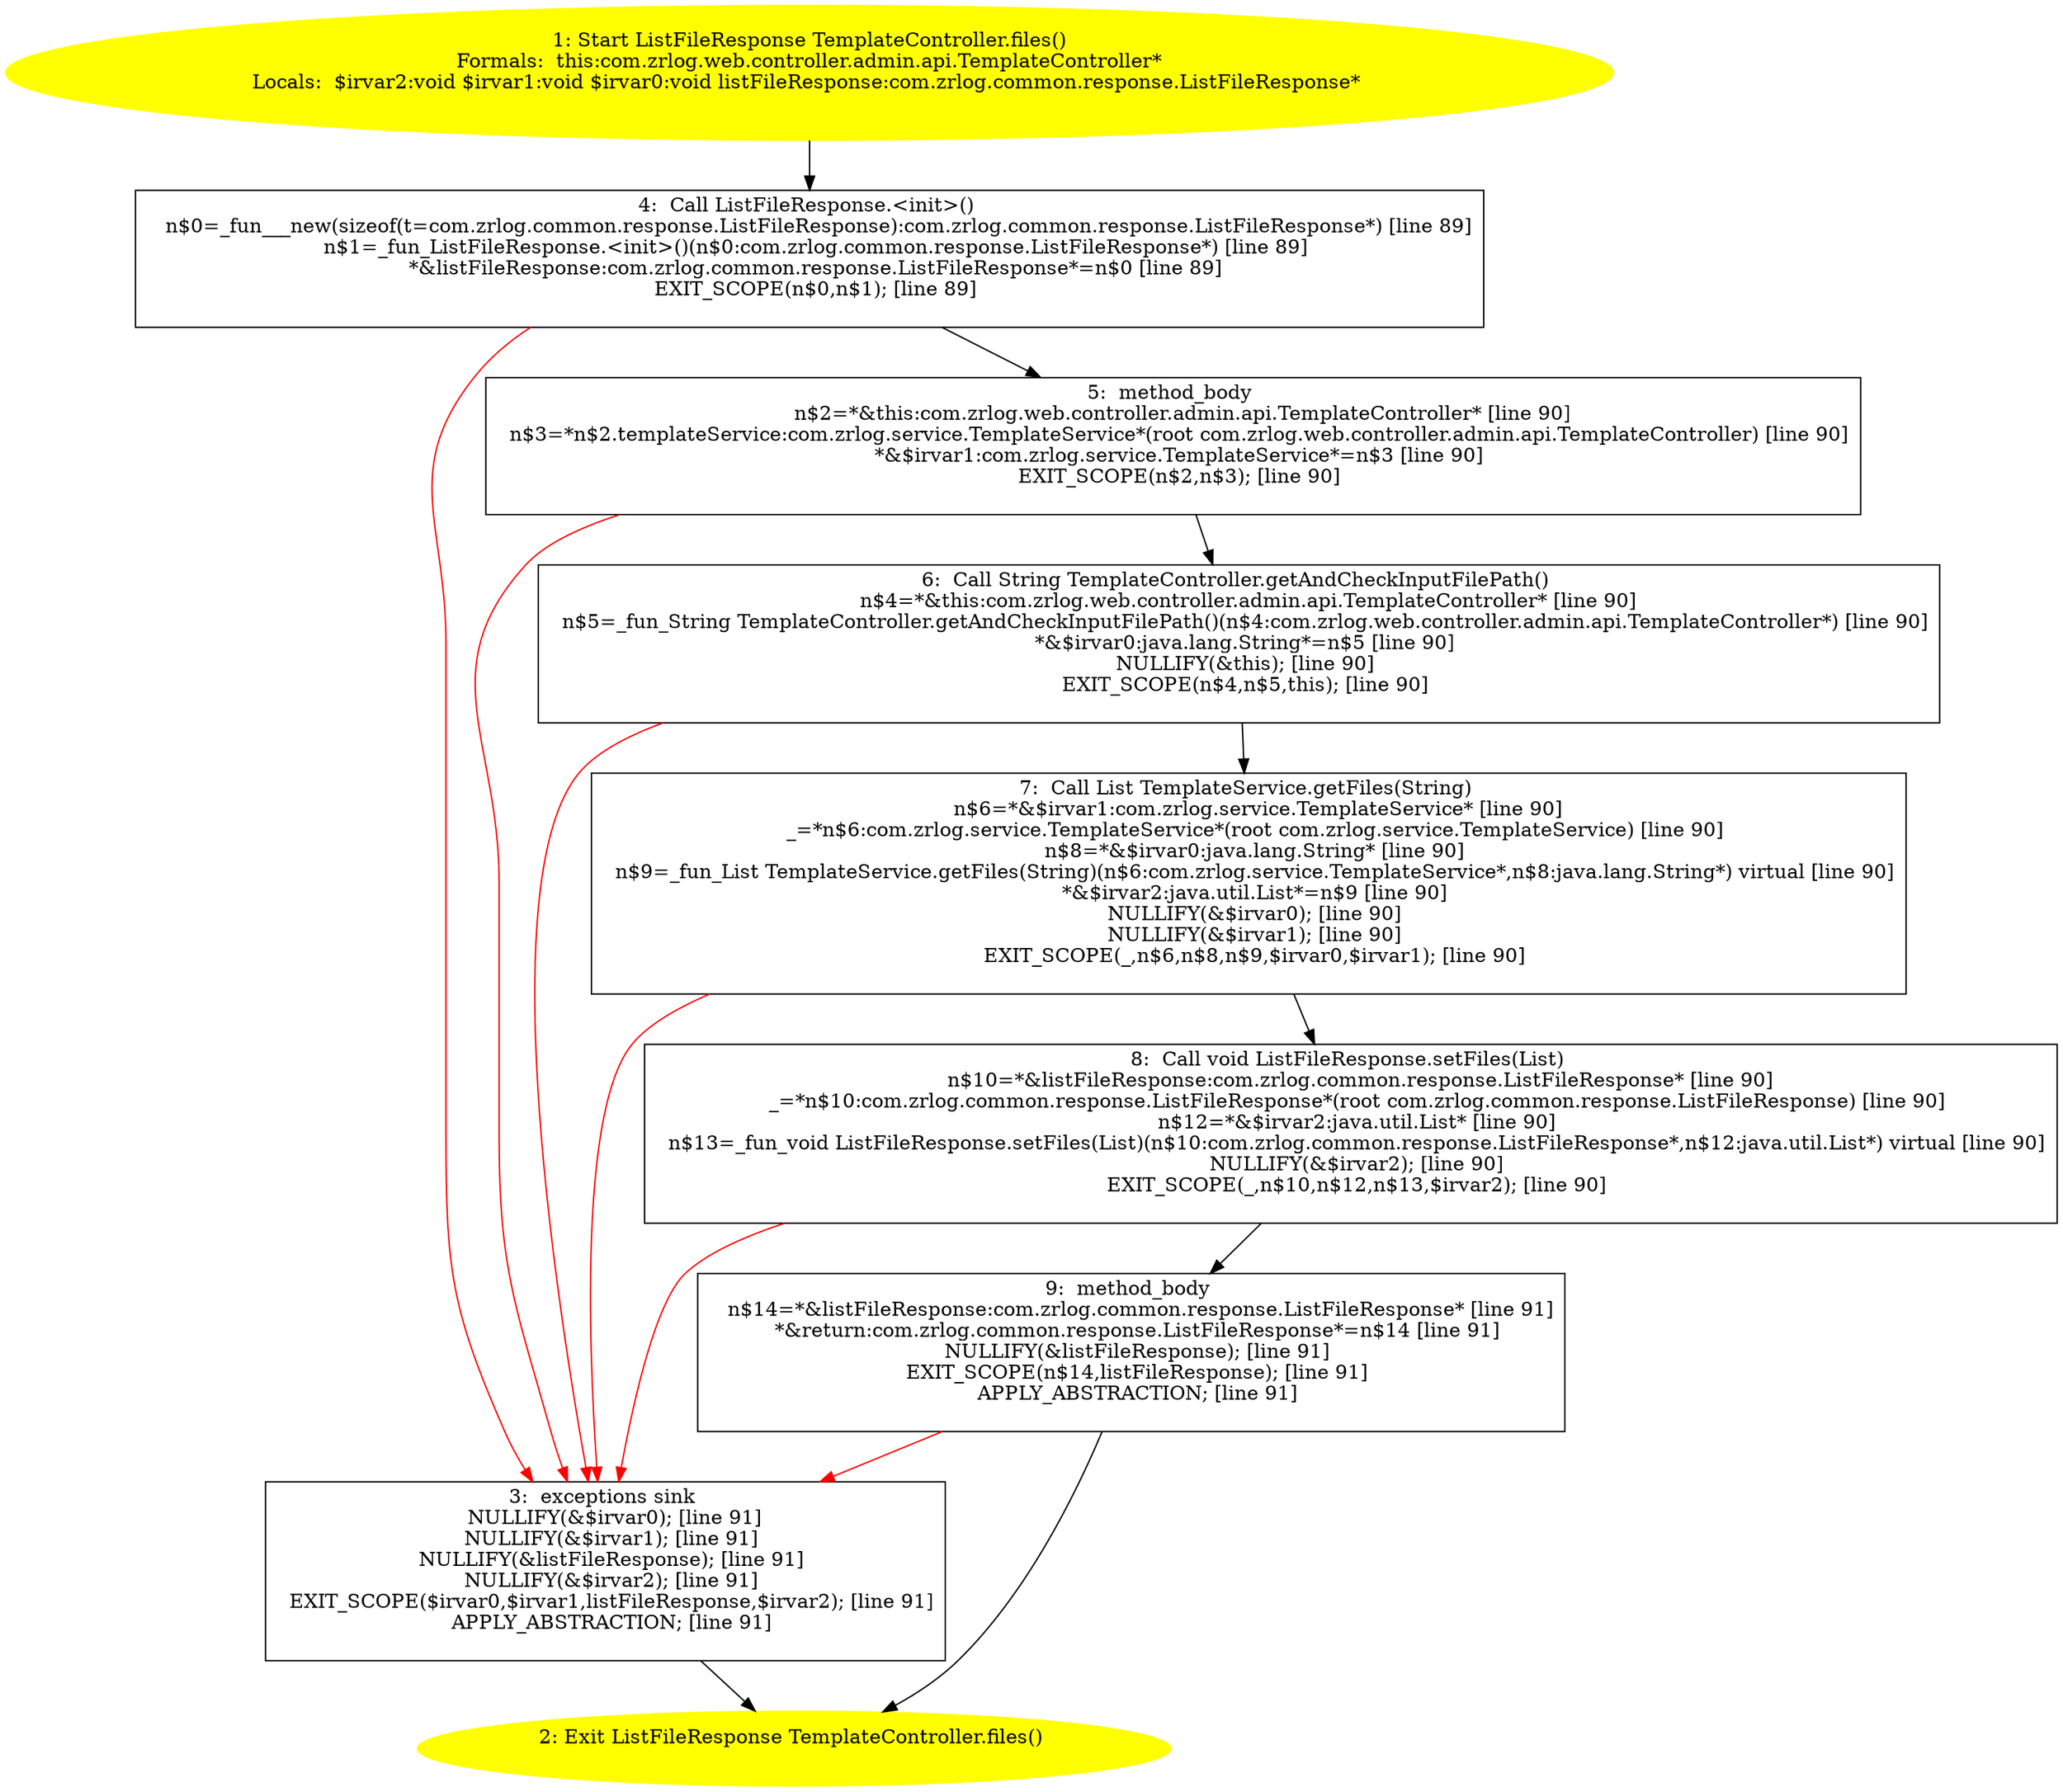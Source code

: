 /* @generated */
digraph cfg {
"com.zrlog.web.controller.admin.api.TemplateController.files():com.zrlog.common.response.ListFileResp.d6bb60d23dc9a257d09b9a5389b4bff3_1" [label="1: Start ListFileResponse TemplateController.files()\nFormals:  this:com.zrlog.web.controller.admin.api.TemplateController*\nLocals:  $irvar2:void $irvar1:void $irvar0:void listFileResponse:com.zrlog.common.response.ListFileResponse* \n  " color=yellow style=filled]
	

	 "com.zrlog.web.controller.admin.api.TemplateController.files():com.zrlog.common.response.ListFileResp.d6bb60d23dc9a257d09b9a5389b4bff3_1" -> "com.zrlog.web.controller.admin.api.TemplateController.files():com.zrlog.common.response.ListFileResp.d6bb60d23dc9a257d09b9a5389b4bff3_4" ;
"com.zrlog.web.controller.admin.api.TemplateController.files():com.zrlog.common.response.ListFileResp.d6bb60d23dc9a257d09b9a5389b4bff3_2" [label="2: Exit ListFileResponse TemplateController.files() \n  " color=yellow style=filled]
	

"com.zrlog.web.controller.admin.api.TemplateController.files():com.zrlog.common.response.ListFileResp.d6bb60d23dc9a257d09b9a5389b4bff3_3" [label="3:  exceptions sink \n   NULLIFY(&$irvar0); [line 91]\n  NULLIFY(&$irvar1); [line 91]\n  NULLIFY(&listFileResponse); [line 91]\n  NULLIFY(&$irvar2); [line 91]\n  EXIT_SCOPE($irvar0,$irvar1,listFileResponse,$irvar2); [line 91]\n  APPLY_ABSTRACTION; [line 91]\n " shape="box"]
	

	 "com.zrlog.web.controller.admin.api.TemplateController.files():com.zrlog.common.response.ListFileResp.d6bb60d23dc9a257d09b9a5389b4bff3_3" -> "com.zrlog.web.controller.admin.api.TemplateController.files():com.zrlog.common.response.ListFileResp.d6bb60d23dc9a257d09b9a5389b4bff3_2" ;
"com.zrlog.web.controller.admin.api.TemplateController.files():com.zrlog.common.response.ListFileResp.d6bb60d23dc9a257d09b9a5389b4bff3_4" [label="4:  Call ListFileResponse.<init>() \n   n$0=_fun___new(sizeof(t=com.zrlog.common.response.ListFileResponse):com.zrlog.common.response.ListFileResponse*) [line 89]\n  n$1=_fun_ListFileResponse.<init>()(n$0:com.zrlog.common.response.ListFileResponse*) [line 89]\n  *&listFileResponse:com.zrlog.common.response.ListFileResponse*=n$0 [line 89]\n  EXIT_SCOPE(n$0,n$1); [line 89]\n " shape="box"]
	

	 "com.zrlog.web.controller.admin.api.TemplateController.files():com.zrlog.common.response.ListFileResp.d6bb60d23dc9a257d09b9a5389b4bff3_4" -> "com.zrlog.web.controller.admin.api.TemplateController.files():com.zrlog.common.response.ListFileResp.d6bb60d23dc9a257d09b9a5389b4bff3_5" ;
	 "com.zrlog.web.controller.admin.api.TemplateController.files():com.zrlog.common.response.ListFileResp.d6bb60d23dc9a257d09b9a5389b4bff3_4" -> "com.zrlog.web.controller.admin.api.TemplateController.files():com.zrlog.common.response.ListFileResp.d6bb60d23dc9a257d09b9a5389b4bff3_3" [color="red" ];
"com.zrlog.web.controller.admin.api.TemplateController.files():com.zrlog.common.response.ListFileResp.d6bb60d23dc9a257d09b9a5389b4bff3_5" [label="5:  method_body \n   n$2=*&this:com.zrlog.web.controller.admin.api.TemplateController* [line 90]\n  n$3=*n$2.templateService:com.zrlog.service.TemplateService*(root com.zrlog.web.controller.admin.api.TemplateController) [line 90]\n  *&$irvar1:com.zrlog.service.TemplateService*=n$3 [line 90]\n  EXIT_SCOPE(n$2,n$3); [line 90]\n " shape="box"]
	

	 "com.zrlog.web.controller.admin.api.TemplateController.files():com.zrlog.common.response.ListFileResp.d6bb60d23dc9a257d09b9a5389b4bff3_5" -> "com.zrlog.web.controller.admin.api.TemplateController.files():com.zrlog.common.response.ListFileResp.d6bb60d23dc9a257d09b9a5389b4bff3_6" ;
	 "com.zrlog.web.controller.admin.api.TemplateController.files():com.zrlog.common.response.ListFileResp.d6bb60d23dc9a257d09b9a5389b4bff3_5" -> "com.zrlog.web.controller.admin.api.TemplateController.files():com.zrlog.common.response.ListFileResp.d6bb60d23dc9a257d09b9a5389b4bff3_3" [color="red" ];
"com.zrlog.web.controller.admin.api.TemplateController.files():com.zrlog.common.response.ListFileResp.d6bb60d23dc9a257d09b9a5389b4bff3_6" [label="6:  Call String TemplateController.getAndCheckInputFilePath() \n   n$4=*&this:com.zrlog.web.controller.admin.api.TemplateController* [line 90]\n  n$5=_fun_String TemplateController.getAndCheckInputFilePath()(n$4:com.zrlog.web.controller.admin.api.TemplateController*) [line 90]\n  *&$irvar0:java.lang.String*=n$5 [line 90]\n  NULLIFY(&this); [line 90]\n  EXIT_SCOPE(n$4,n$5,this); [line 90]\n " shape="box"]
	

	 "com.zrlog.web.controller.admin.api.TemplateController.files():com.zrlog.common.response.ListFileResp.d6bb60d23dc9a257d09b9a5389b4bff3_6" -> "com.zrlog.web.controller.admin.api.TemplateController.files():com.zrlog.common.response.ListFileResp.d6bb60d23dc9a257d09b9a5389b4bff3_7" ;
	 "com.zrlog.web.controller.admin.api.TemplateController.files():com.zrlog.common.response.ListFileResp.d6bb60d23dc9a257d09b9a5389b4bff3_6" -> "com.zrlog.web.controller.admin.api.TemplateController.files():com.zrlog.common.response.ListFileResp.d6bb60d23dc9a257d09b9a5389b4bff3_3" [color="red" ];
"com.zrlog.web.controller.admin.api.TemplateController.files():com.zrlog.common.response.ListFileResp.d6bb60d23dc9a257d09b9a5389b4bff3_7" [label="7:  Call List TemplateService.getFiles(String) \n   n$6=*&$irvar1:com.zrlog.service.TemplateService* [line 90]\n  _=*n$6:com.zrlog.service.TemplateService*(root com.zrlog.service.TemplateService) [line 90]\n  n$8=*&$irvar0:java.lang.String* [line 90]\n  n$9=_fun_List TemplateService.getFiles(String)(n$6:com.zrlog.service.TemplateService*,n$8:java.lang.String*) virtual [line 90]\n  *&$irvar2:java.util.List*=n$9 [line 90]\n  NULLIFY(&$irvar0); [line 90]\n  NULLIFY(&$irvar1); [line 90]\n  EXIT_SCOPE(_,n$6,n$8,n$9,$irvar0,$irvar1); [line 90]\n " shape="box"]
	

	 "com.zrlog.web.controller.admin.api.TemplateController.files():com.zrlog.common.response.ListFileResp.d6bb60d23dc9a257d09b9a5389b4bff3_7" -> "com.zrlog.web.controller.admin.api.TemplateController.files():com.zrlog.common.response.ListFileResp.d6bb60d23dc9a257d09b9a5389b4bff3_8" ;
	 "com.zrlog.web.controller.admin.api.TemplateController.files():com.zrlog.common.response.ListFileResp.d6bb60d23dc9a257d09b9a5389b4bff3_7" -> "com.zrlog.web.controller.admin.api.TemplateController.files():com.zrlog.common.response.ListFileResp.d6bb60d23dc9a257d09b9a5389b4bff3_3" [color="red" ];
"com.zrlog.web.controller.admin.api.TemplateController.files():com.zrlog.common.response.ListFileResp.d6bb60d23dc9a257d09b9a5389b4bff3_8" [label="8:  Call void ListFileResponse.setFiles(List) \n   n$10=*&listFileResponse:com.zrlog.common.response.ListFileResponse* [line 90]\n  _=*n$10:com.zrlog.common.response.ListFileResponse*(root com.zrlog.common.response.ListFileResponse) [line 90]\n  n$12=*&$irvar2:java.util.List* [line 90]\n  n$13=_fun_void ListFileResponse.setFiles(List)(n$10:com.zrlog.common.response.ListFileResponse*,n$12:java.util.List*) virtual [line 90]\n  NULLIFY(&$irvar2); [line 90]\n  EXIT_SCOPE(_,n$10,n$12,n$13,$irvar2); [line 90]\n " shape="box"]
	

	 "com.zrlog.web.controller.admin.api.TemplateController.files():com.zrlog.common.response.ListFileResp.d6bb60d23dc9a257d09b9a5389b4bff3_8" -> "com.zrlog.web.controller.admin.api.TemplateController.files():com.zrlog.common.response.ListFileResp.d6bb60d23dc9a257d09b9a5389b4bff3_9" ;
	 "com.zrlog.web.controller.admin.api.TemplateController.files():com.zrlog.common.response.ListFileResp.d6bb60d23dc9a257d09b9a5389b4bff3_8" -> "com.zrlog.web.controller.admin.api.TemplateController.files():com.zrlog.common.response.ListFileResp.d6bb60d23dc9a257d09b9a5389b4bff3_3" [color="red" ];
"com.zrlog.web.controller.admin.api.TemplateController.files():com.zrlog.common.response.ListFileResp.d6bb60d23dc9a257d09b9a5389b4bff3_9" [label="9:  method_body \n   n$14=*&listFileResponse:com.zrlog.common.response.ListFileResponse* [line 91]\n  *&return:com.zrlog.common.response.ListFileResponse*=n$14 [line 91]\n  NULLIFY(&listFileResponse); [line 91]\n  EXIT_SCOPE(n$14,listFileResponse); [line 91]\n  APPLY_ABSTRACTION; [line 91]\n " shape="box"]
	

	 "com.zrlog.web.controller.admin.api.TemplateController.files():com.zrlog.common.response.ListFileResp.d6bb60d23dc9a257d09b9a5389b4bff3_9" -> "com.zrlog.web.controller.admin.api.TemplateController.files():com.zrlog.common.response.ListFileResp.d6bb60d23dc9a257d09b9a5389b4bff3_2" ;
	 "com.zrlog.web.controller.admin.api.TemplateController.files():com.zrlog.common.response.ListFileResp.d6bb60d23dc9a257d09b9a5389b4bff3_9" -> "com.zrlog.web.controller.admin.api.TemplateController.files():com.zrlog.common.response.ListFileResp.d6bb60d23dc9a257d09b9a5389b4bff3_3" [color="red" ];
}

